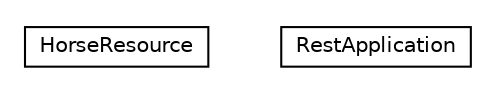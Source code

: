 #!/usr/local/bin/dot
#
# Class diagram 
# Generated by UMLGraph version R5_6-24-gf6e263 (http://www.umlgraph.org/)
#

digraph G {
	edge [fontname="Helvetica",fontsize=10,labelfontname="Helvetica",labelfontsize=10];
	node [fontname="Helvetica",fontsize=10,shape=plaintext];
	nodesep=0.25;
	ranksep=0.5;
	// net.trajano.doxdb.sample.web.HorseResource
	c0 [label=<<table title="net.trajano.doxdb.sample.web.HorseResource" border="0" cellborder="1" cellspacing="0" cellpadding="2" port="p" href="./HorseResource.html">
		<tr><td><table border="0" cellspacing="0" cellpadding="1">
<tr><td align="center" balign="center"> HorseResource </td></tr>
		</table></td></tr>
		</table>>, URL="./HorseResource.html", fontname="Helvetica", fontcolor="black", fontsize=10.0];
	// net.trajano.doxdb.sample.web.RestApplication
	c1 [label=<<table title="net.trajano.doxdb.sample.web.RestApplication" border="0" cellborder="1" cellspacing="0" cellpadding="2" port="p" href="./RestApplication.html">
		<tr><td><table border="0" cellspacing="0" cellpadding="1">
<tr><td align="center" balign="center"> RestApplication </td></tr>
		</table></td></tr>
		</table>>, URL="./RestApplication.html", fontname="Helvetica", fontcolor="black", fontsize=10.0];
}

